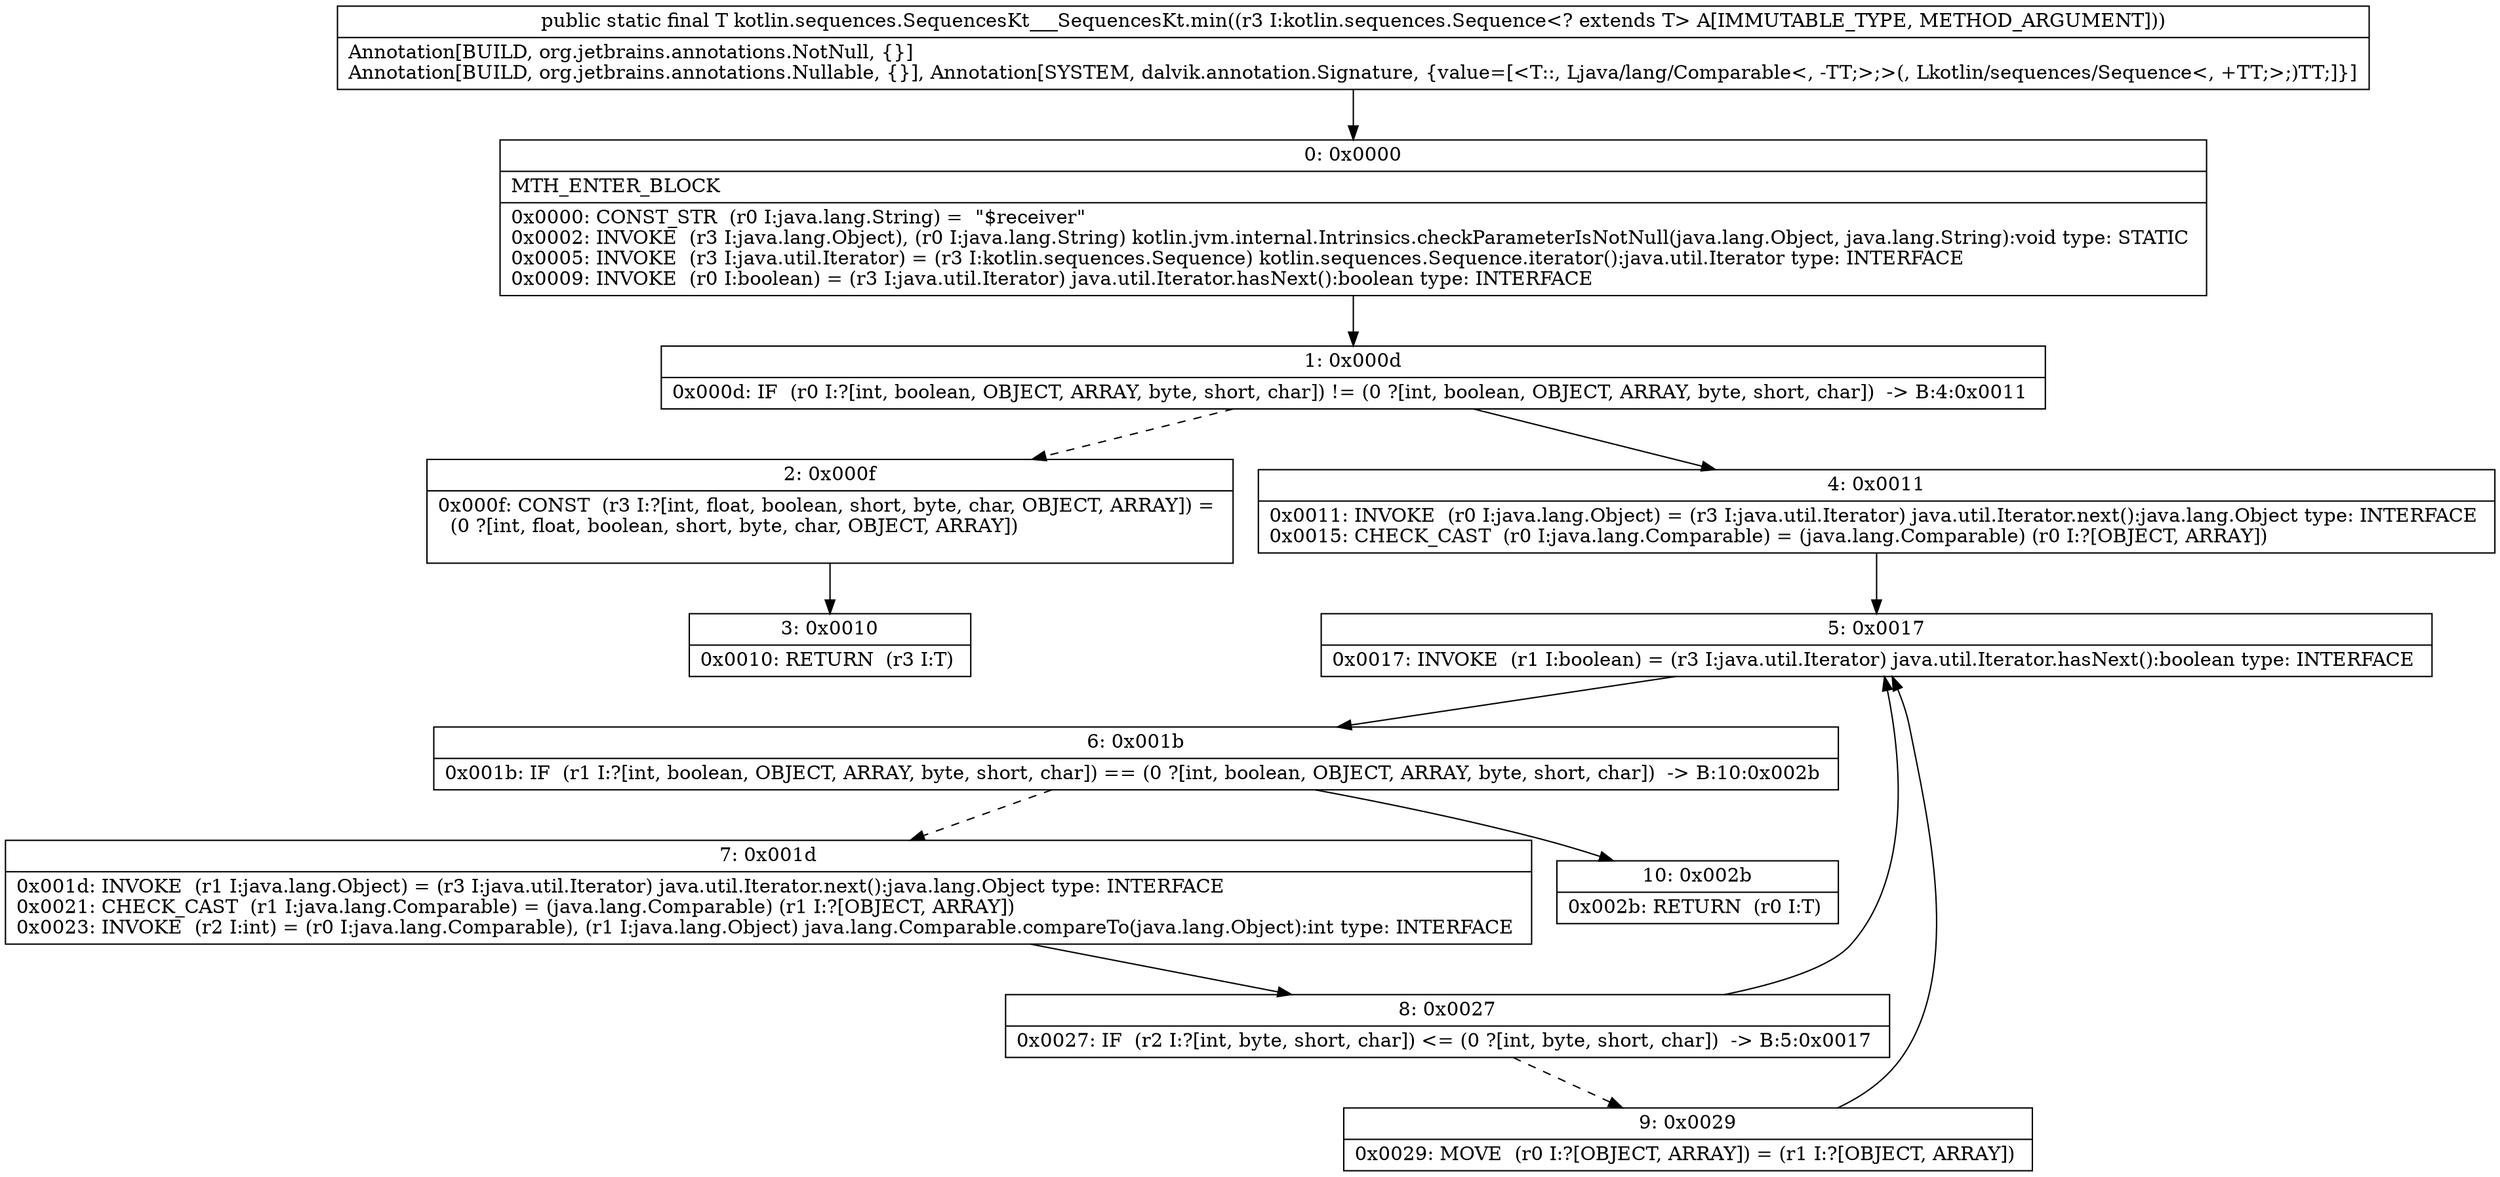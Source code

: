 digraph "CFG forkotlin.sequences.SequencesKt___SequencesKt.min(Lkotlin\/sequences\/Sequence;)Ljava\/lang\/Comparable;" {
Node_0 [shape=record,label="{0\:\ 0x0000|MTH_ENTER_BLOCK\l|0x0000: CONST_STR  (r0 I:java.lang.String) =  \"$receiver\" \l0x0002: INVOKE  (r3 I:java.lang.Object), (r0 I:java.lang.String) kotlin.jvm.internal.Intrinsics.checkParameterIsNotNull(java.lang.Object, java.lang.String):void type: STATIC \l0x0005: INVOKE  (r3 I:java.util.Iterator) = (r3 I:kotlin.sequences.Sequence) kotlin.sequences.Sequence.iterator():java.util.Iterator type: INTERFACE \l0x0009: INVOKE  (r0 I:boolean) = (r3 I:java.util.Iterator) java.util.Iterator.hasNext():boolean type: INTERFACE \l}"];
Node_1 [shape=record,label="{1\:\ 0x000d|0x000d: IF  (r0 I:?[int, boolean, OBJECT, ARRAY, byte, short, char]) != (0 ?[int, boolean, OBJECT, ARRAY, byte, short, char])  \-\> B:4:0x0011 \l}"];
Node_2 [shape=record,label="{2\:\ 0x000f|0x000f: CONST  (r3 I:?[int, float, boolean, short, byte, char, OBJECT, ARRAY]) = \l  (0 ?[int, float, boolean, short, byte, char, OBJECT, ARRAY])\l \l}"];
Node_3 [shape=record,label="{3\:\ 0x0010|0x0010: RETURN  (r3 I:T) \l}"];
Node_4 [shape=record,label="{4\:\ 0x0011|0x0011: INVOKE  (r0 I:java.lang.Object) = (r3 I:java.util.Iterator) java.util.Iterator.next():java.lang.Object type: INTERFACE \l0x0015: CHECK_CAST  (r0 I:java.lang.Comparable) = (java.lang.Comparable) (r0 I:?[OBJECT, ARRAY]) \l}"];
Node_5 [shape=record,label="{5\:\ 0x0017|0x0017: INVOKE  (r1 I:boolean) = (r3 I:java.util.Iterator) java.util.Iterator.hasNext():boolean type: INTERFACE \l}"];
Node_6 [shape=record,label="{6\:\ 0x001b|0x001b: IF  (r1 I:?[int, boolean, OBJECT, ARRAY, byte, short, char]) == (0 ?[int, boolean, OBJECT, ARRAY, byte, short, char])  \-\> B:10:0x002b \l}"];
Node_7 [shape=record,label="{7\:\ 0x001d|0x001d: INVOKE  (r1 I:java.lang.Object) = (r3 I:java.util.Iterator) java.util.Iterator.next():java.lang.Object type: INTERFACE \l0x0021: CHECK_CAST  (r1 I:java.lang.Comparable) = (java.lang.Comparable) (r1 I:?[OBJECT, ARRAY]) \l0x0023: INVOKE  (r2 I:int) = (r0 I:java.lang.Comparable), (r1 I:java.lang.Object) java.lang.Comparable.compareTo(java.lang.Object):int type: INTERFACE \l}"];
Node_8 [shape=record,label="{8\:\ 0x0027|0x0027: IF  (r2 I:?[int, byte, short, char]) \<= (0 ?[int, byte, short, char])  \-\> B:5:0x0017 \l}"];
Node_9 [shape=record,label="{9\:\ 0x0029|0x0029: MOVE  (r0 I:?[OBJECT, ARRAY]) = (r1 I:?[OBJECT, ARRAY]) \l}"];
Node_10 [shape=record,label="{10\:\ 0x002b|0x002b: RETURN  (r0 I:T) \l}"];
MethodNode[shape=record,label="{public static final T kotlin.sequences.SequencesKt___SequencesKt.min((r3 I:kotlin.sequences.Sequence\<? extends T\> A[IMMUTABLE_TYPE, METHOD_ARGUMENT]))  | Annotation[BUILD, org.jetbrains.annotations.NotNull, \{\}]\lAnnotation[BUILD, org.jetbrains.annotations.Nullable, \{\}], Annotation[SYSTEM, dalvik.annotation.Signature, \{value=[\<T::, Ljava\/lang\/Comparable\<, \-TT;\>;\>(, Lkotlin\/sequences\/Sequence\<, +TT;\>;)TT;]\}]\l}"];
MethodNode -> Node_0;
Node_0 -> Node_1;
Node_1 -> Node_2[style=dashed];
Node_1 -> Node_4;
Node_2 -> Node_3;
Node_4 -> Node_5;
Node_5 -> Node_6;
Node_6 -> Node_7[style=dashed];
Node_6 -> Node_10;
Node_7 -> Node_8;
Node_8 -> Node_5;
Node_8 -> Node_9[style=dashed];
Node_9 -> Node_5;
}

